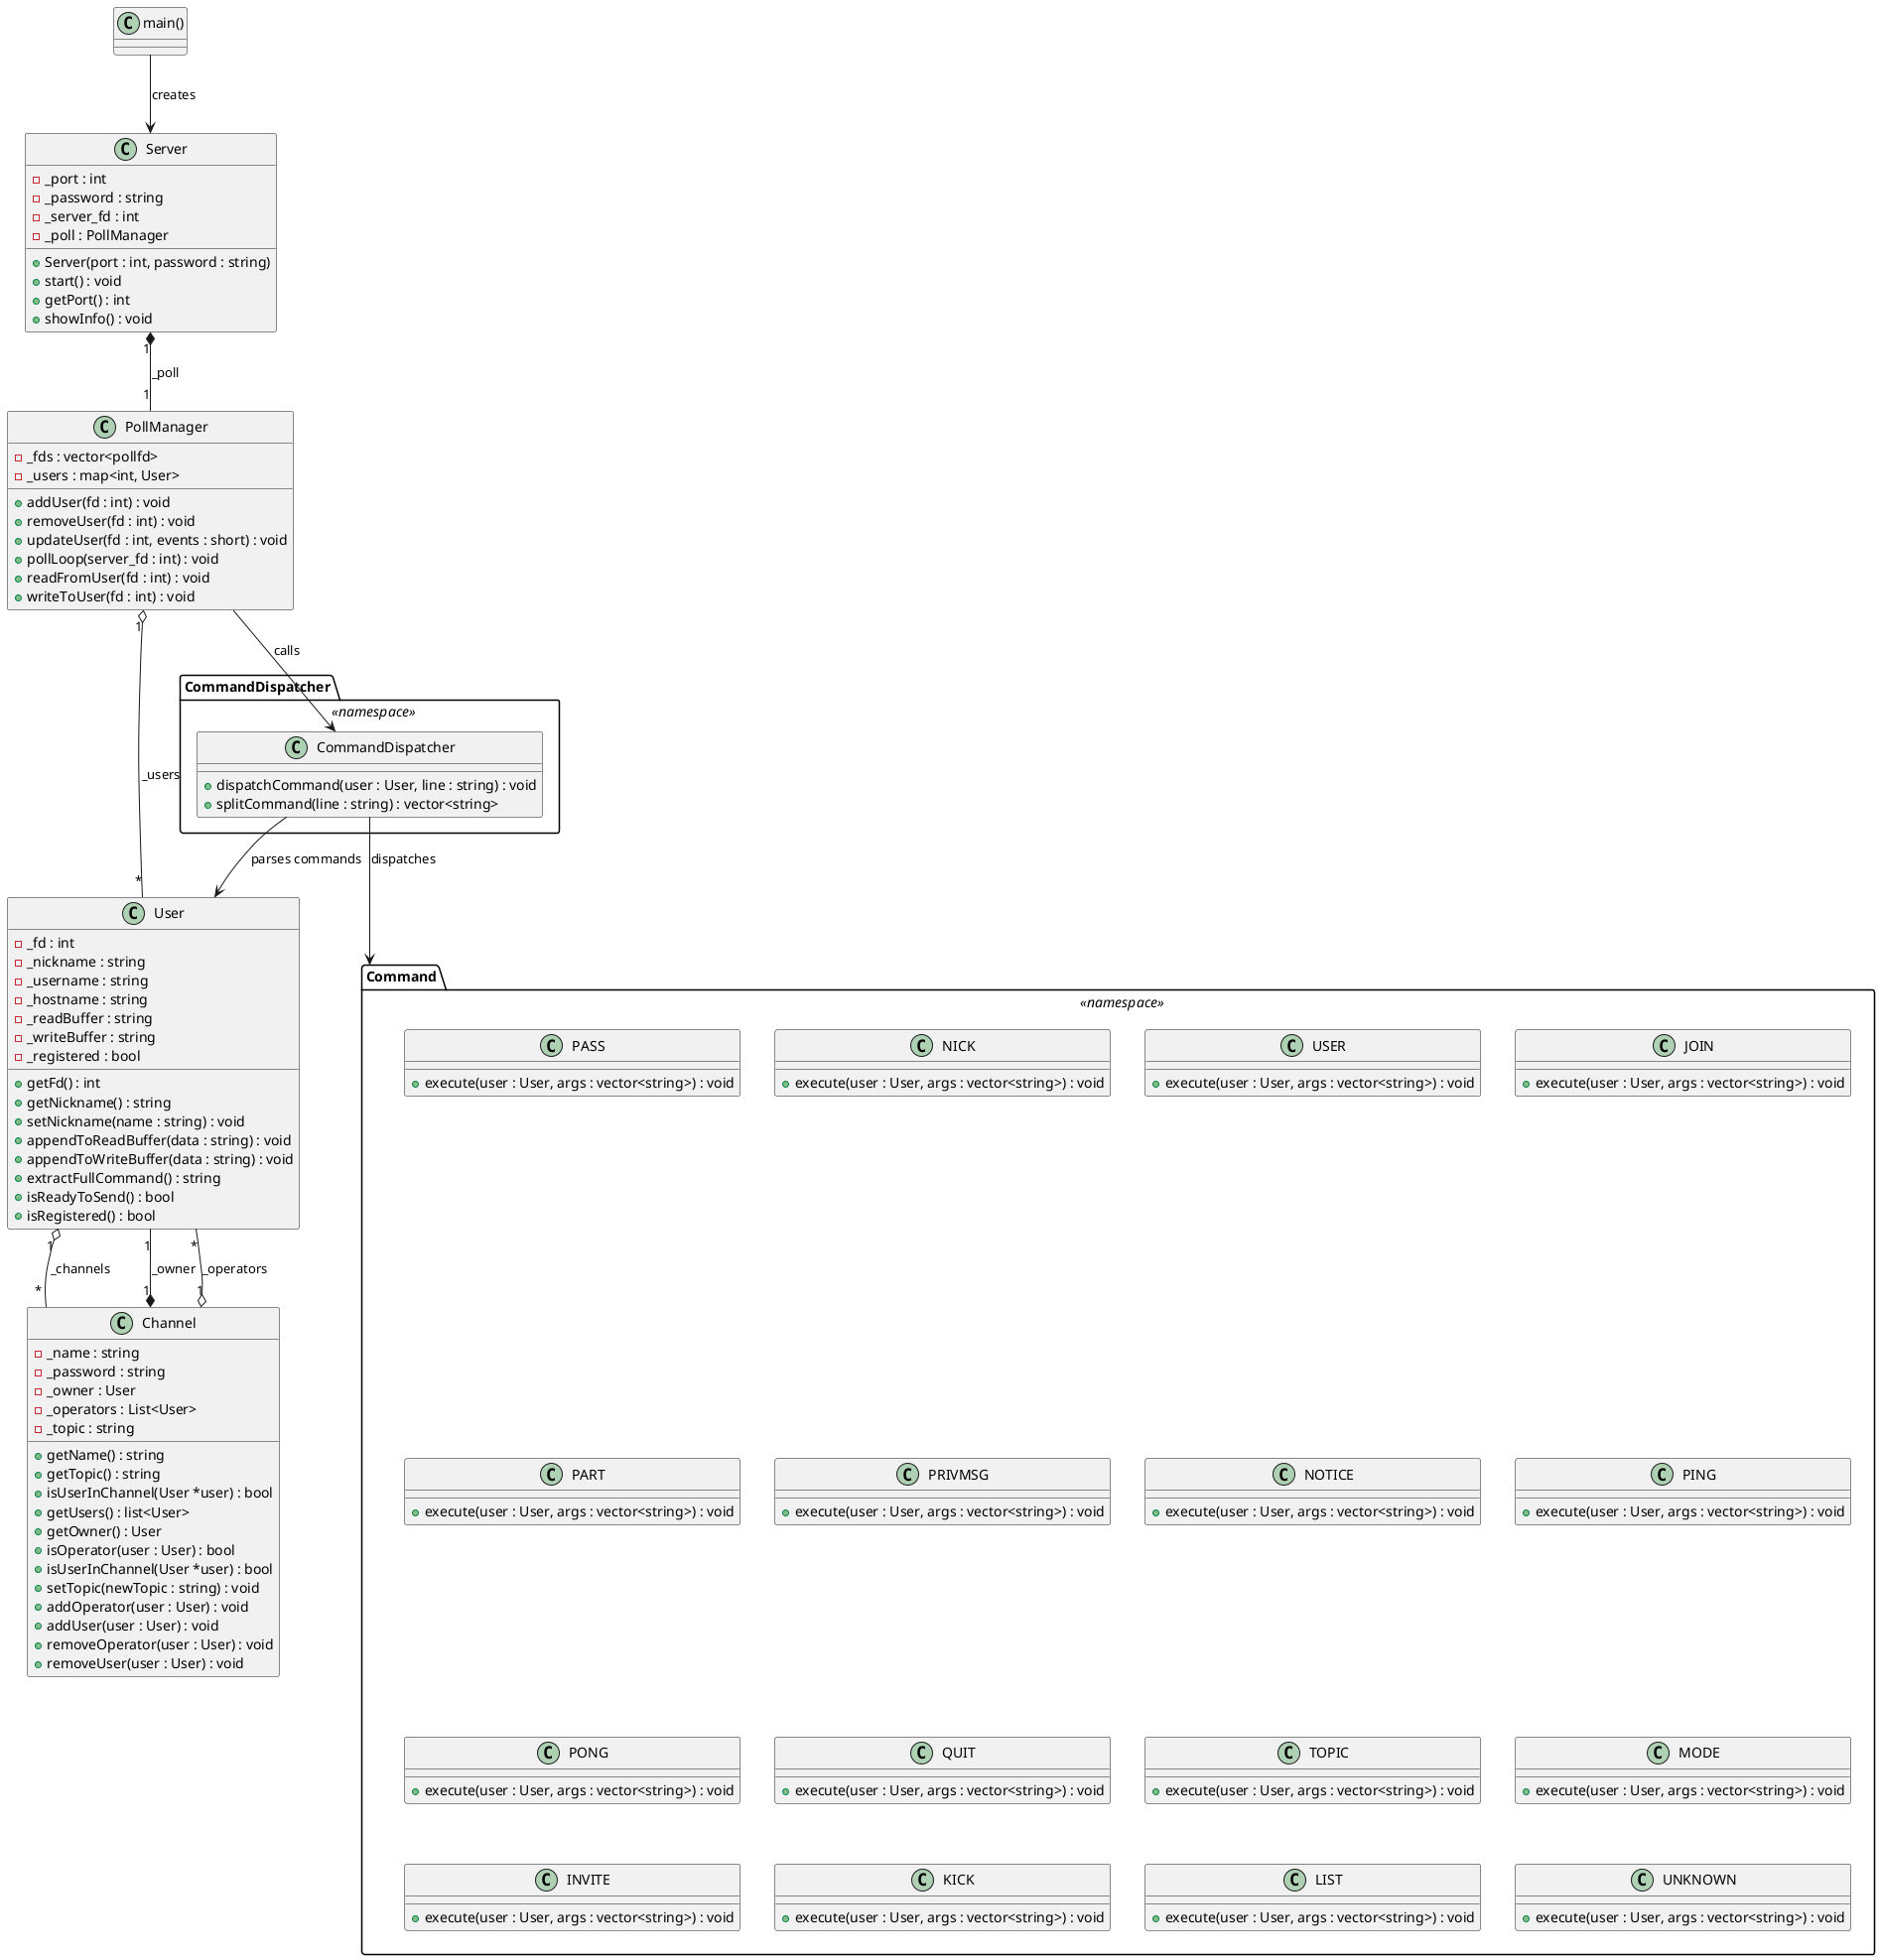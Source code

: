@startuml "IRC Server - Detailed UML"

' ========================
'         ENTRY: main()
' ========================
class "main()"

' ========================
'         CLASS: Server
' ========================
class Server {
    - _port : int
    - _password : string
    - _server_fd : int
    - _poll : PollManager

    + Server(port : int, password : string)
    + start() : void
    + getPort() : int
    + showInfo() : void
}

' ============================
'         CLASS: PollManager
' ============================
class PollManager {
    - _fds : vector<pollfd>
    - _users : map<int, User>

    + addUser(fd : int) : void
    + removeUser(fd : int) : void
    + updateUser(fd : int, events : short) : void
    + pollLoop(server_fd : int) : void
    + readFromUser(fd : int) : void
    + writeToUser(fd : int) : void
}

' ========================
'         CLASS: User
' ========================
class User {
    - _fd : int
    - _nickname : string
    - _username : string
    - _hostname : string
    - _readBuffer : string
    - _writeBuffer : string
    - _registered : bool

    + getFd() : int
    + getNickname() : string
    + setNickname(name : string) : void
    + appendToReadBuffer(data : string) : void
    + appendToWriteBuffer(data : string) : void
    + extractFullCommand() : string
    + isReadyToSend() : bool
    + isRegistered() : bool
}

' ========================
'         CLASS: Channel
' ========================
class Channel {
    - _name : string
    - _password : string
    - _owner : User
    - _operators : List<User>
    - _topic : string

    + getName() : string
	+ getTopic() : string
	+ isUserInChannel(User *user) : bool
	+ getUsers() : list<User>
	+ getOwner() : User
    + isOperator(user : User) : bool
	+ isUserInChannel(User *user) : bool
    + setTopic(newTopic : string) : void
    + addOperator(user : User) : void
	+ addUser(user : User) : void
    + removeOperator(user : User) : void
	+ removeUser(user : User) : void
}

' ====================================
'  NAMESPACE: CommandDispatcher (static)
' ====================================
package "CommandDispatcher" <<namespace>> {
    class CommandDispatcher {
        + dispatchCommand(user : User, line : string) : void
        + splitCommand(line : string) : vector<string>
    }
}

' =============================
'      NAMESPACE: Command
' =============================
package "Command" <<namespace>> {
    class PASS {
        + execute(user : User, args : vector<string>) : void
    }
    class NICK {
        + execute(user : User, args : vector<string>) : void
    }
    class USER {
        + execute(user : User, args : vector<string>) : void
    }
    class JOIN {
        + execute(user : User, args : vector<string>) : void
    }
    class PART {
        + execute(user : User, args : vector<string>) : void
    }
    class PRIVMSG {
        + execute(user : User, args : vector<string>) : void
    }
    class NOTICE {
        + execute(user : User, args : vector<string>) : void
    }
    class PING {
        + execute(user : User, args : vector<string>) : void
    }
    class PONG {
        + execute(user : User, args : vector<string>) : void
    }
    class QUIT {
        + execute(user : User, args : vector<string>) : void
    }
    class TOPIC {
        + execute(user : User, args : vector<string>) : void
    }
    class MODE {
        + execute(user : User, args : vector<string>) : void
    }
    class INVITE {
        + execute(user : User, args : vector<string>) : void
    }
    class KICK {
        + execute(user : User, args : vector<string>) : void
    }
    class LIST {
        + execute(user : User, args : vector<string>) : void
    }
    class UNKNOWN {
        + execute(user : User, args : vector<string>) : void
    }
}

' ========================
'         RELATIONS
' ========================
"main()" --> Server : creates
Server "1" *-- "1" PollManager : _poll
PollManager "1" o-- "*" User : _users
User "1" o-- "*" Channel : _channels
Channel "1" *-- "1" User : _owner
Channel "1" o-- "*" User : _operators
PollManager --> CommandDispatcher.CommandDispatcher : calls
CommandDispatcher.CommandDispatcher --> Command : dispatches
CommandDispatcher.CommandDispatcher --> User : parses commands

@enduml
